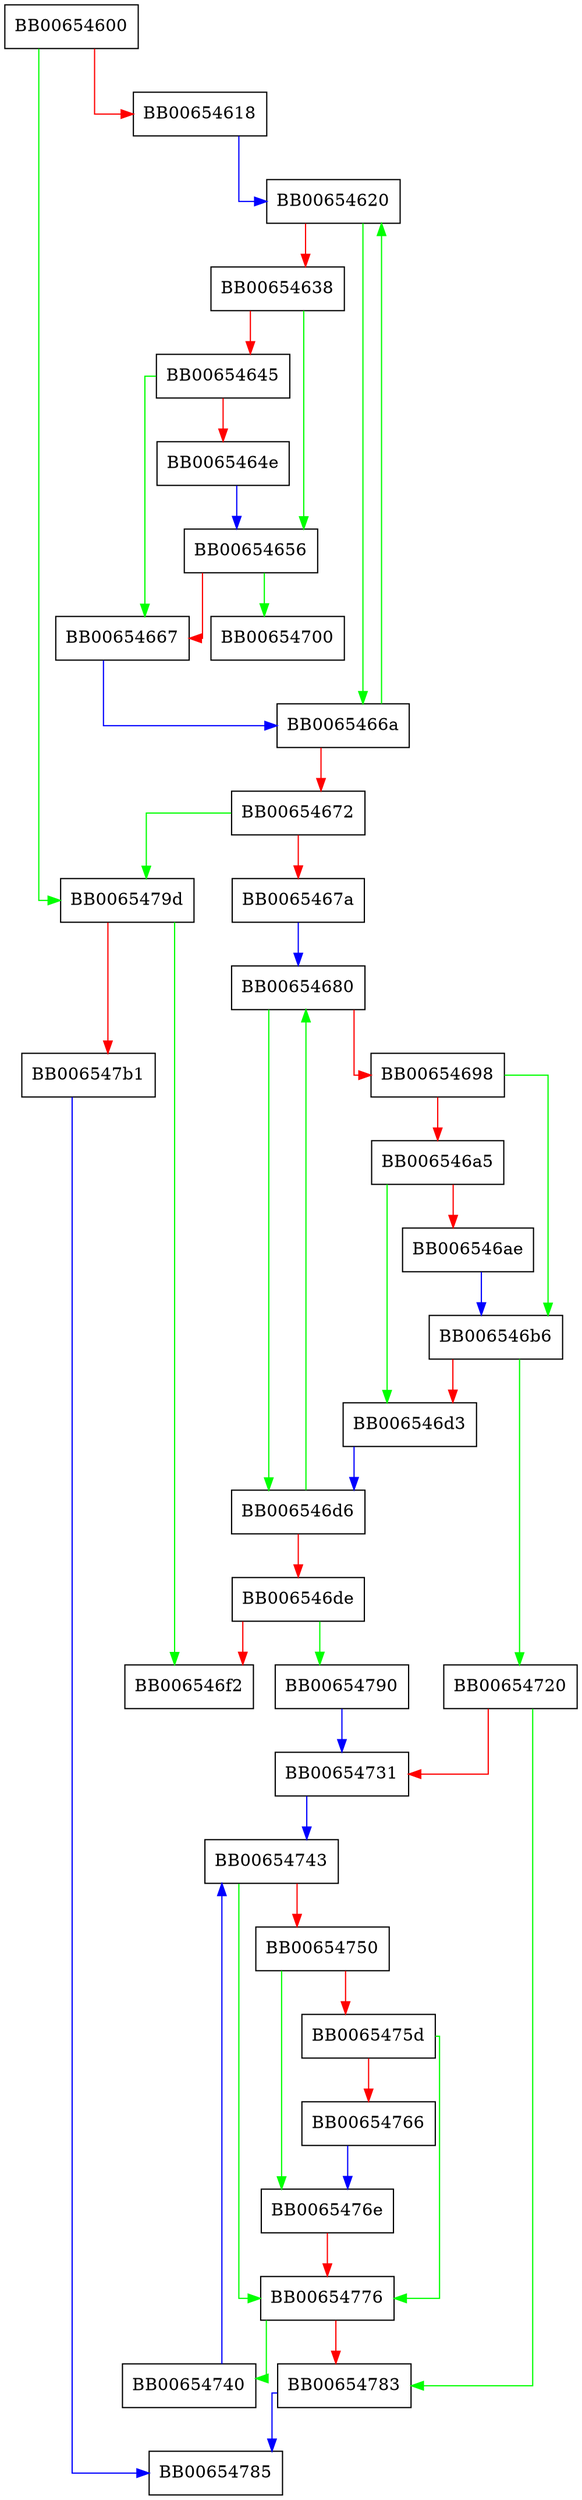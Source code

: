 digraph TXT_DB_insert {
  node [shape="box"];
  graph [splines=ortho];
  BB00654600 -> BB0065479d [color="green"];
  BB00654600 -> BB00654618 [color="red"];
  BB00654618 -> BB00654620 [color="blue"];
  BB00654620 -> BB0065466a [color="green"];
  BB00654620 -> BB00654638 [color="red"];
  BB00654638 -> BB00654656 [color="green"];
  BB00654638 -> BB00654645 [color="red"];
  BB00654645 -> BB00654667 [color="green"];
  BB00654645 -> BB0065464e [color="red"];
  BB0065464e -> BB00654656 [color="blue"];
  BB00654656 -> BB00654700 [color="green"];
  BB00654656 -> BB00654667 [color="red"];
  BB00654667 -> BB0065466a [color="blue"];
  BB0065466a -> BB00654620 [color="green"];
  BB0065466a -> BB00654672 [color="red"];
  BB00654672 -> BB0065479d [color="green"];
  BB00654672 -> BB0065467a [color="red"];
  BB0065467a -> BB00654680 [color="blue"];
  BB00654680 -> BB006546d6 [color="green"];
  BB00654680 -> BB00654698 [color="red"];
  BB00654698 -> BB006546b6 [color="green"];
  BB00654698 -> BB006546a5 [color="red"];
  BB006546a5 -> BB006546d3 [color="green"];
  BB006546a5 -> BB006546ae [color="red"];
  BB006546ae -> BB006546b6 [color="blue"];
  BB006546b6 -> BB00654720 [color="green"];
  BB006546b6 -> BB006546d3 [color="red"];
  BB006546d3 -> BB006546d6 [color="blue"];
  BB006546d6 -> BB00654680 [color="green"];
  BB006546d6 -> BB006546de [color="red"];
  BB006546de -> BB00654790 [color="green"];
  BB006546de -> BB006546f2 [color="red"];
  BB00654720 -> BB00654783 [color="green"];
  BB00654720 -> BB00654731 [color="red"];
  BB00654731 -> BB00654743 [color="blue"];
  BB00654740 -> BB00654743 [color="blue"];
  BB00654743 -> BB00654776 [color="green"];
  BB00654743 -> BB00654750 [color="red"];
  BB00654750 -> BB0065476e [color="green"];
  BB00654750 -> BB0065475d [color="red"];
  BB0065475d -> BB00654776 [color="green"];
  BB0065475d -> BB00654766 [color="red"];
  BB00654766 -> BB0065476e [color="blue"];
  BB0065476e -> BB00654776 [color="red"];
  BB00654776 -> BB00654740 [color="green"];
  BB00654776 -> BB00654783 [color="red"];
  BB00654783 -> BB00654785 [color="blue"];
  BB00654790 -> BB00654731 [color="blue"];
  BB0065479d -> BB006546f2 [color="green"];
  BB0065479d -> BB006547b1 [color="red"];
  BB006547b1 -> BB00654785 [color="blue"];
}